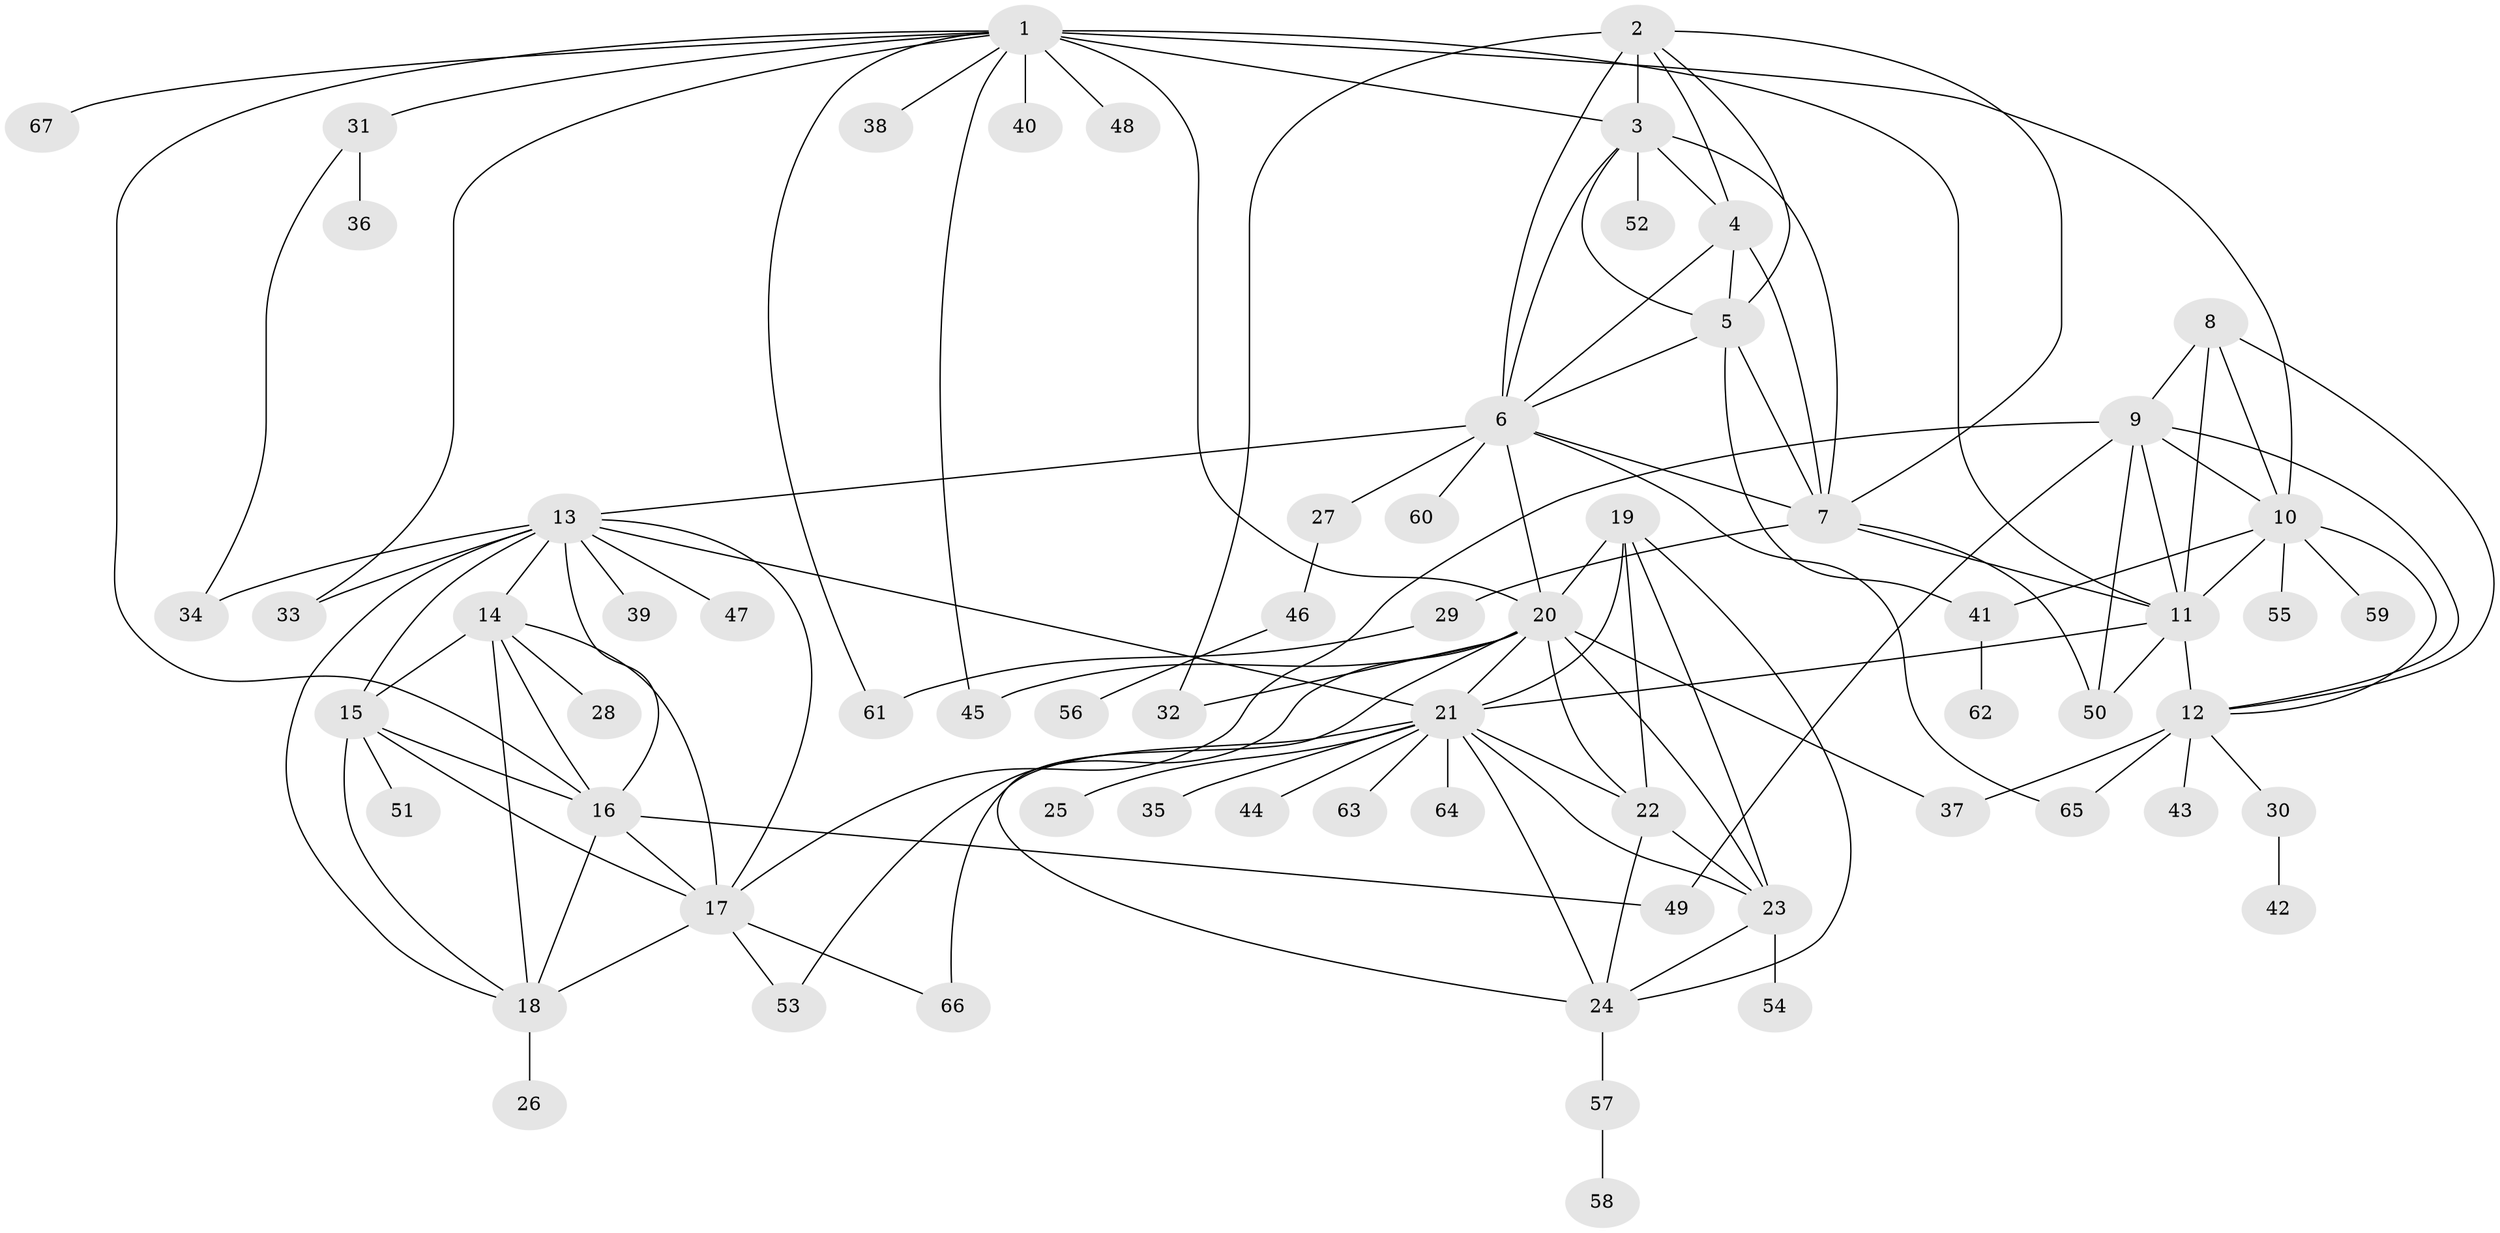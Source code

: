 // original degree distribution, {9: 0.06015037593984962, 6: 0.03007518796992481, 7: 0.045112781954887216, 8: 0.03007518796992481, 11: 0.007518796992481203, 12: 0.022556390977443608, 10: 0.015037593984962405, 15: 0.007518796992481203, 14: 0.007518796992481203, 2: 0.15037593984962405, 1: 0.556390977443609, 3: 0.06015037593984962, 4: 0.007518796992481203}
// Generated by graph-tools (version 1.1) at 2025/37/03/09/25 02:37:14]
// undirected, 67 vertices, 122 edges
graph export_dot {
graph [start="1"]
  node [color=gray90,style=filled];
  1;
  2;
  3;
  4;
  5;
  6;
  7;
  8;
  9;
  10;
  11;
  12;
  13;
  14;
  15;
  16;
  17;
  18;
  19;
  20;
  21;
  22;
  23;
  24;
  25;
  26;
  27;
  28;
  29;
  30;
  31;
  32;
  33;
  34;
  35;
  36;
  37;
  38;
  39;
  40;
  41;
  42;
  43;
  44;
  45;
  46;
  47;
  48;
  49;
  50;
  51;
  52;
  53;
  54;
  55;
  56;
  57;
  58;
  59;
  60;
  61;
  62;
  63;
  64;
  65;
  66;
  67;
  1 -- 3 [weight=1.0];
  1 -- 10 [weight=1.0];
  1 -- 11 [weight=1.0];
  1 -- 16 [weight=1.0];
  1 -- 20 [weight=2.0];
  1 -- 31 [weight=1.0];
  1 -- 33 [weight=1.0];
  1 -- 38 [weight=1.0];
  1 -- 40 [weight=3.0];
  1 -- 45 [weight=1.0];
  1 -- 48 [weight=1.0];
  1 -- 61 [weight=1.0];
  1 -- 67 [weight=1.0];
  2 -- 3 [weight=1.0];
  2 -- 4 [weight=1.0];
  2 -- 5 [weight=1.0];
  2 -- 6 [weight=1.0];
  2 -- 7 [weight=1.0];
  2 -- 32 [weight=2.0];
  3 -- 4 [weight=2.0];
  3 -- 5 [weight=1.0];
  3 -- 6 [weight=1.0];
  3 -- 7 [weight=1.0];
  3 -- 52 [weight=1.0];
  4 -- 5 [weight=1.0];
  4 -- 6 [weight=1.0];
  4 -- 7 [weight=1.0];
  5 -- 6 [weight=1.0];
  5 -- 7 [weight=1.0];
  5 -- 41 [weight=1.0];
  6 -- 7 [weight=1.0];
  6 -- 13 [weight=1.0];
  6 -- 20 [weight=1.0];
  6 -- 27 [weight=1.0];
  6 -- 60 [weight=1.0];
  6 -- 65 [weight=1.0];
  7 -- 11 [weight=2.0];
  7 -- 29 [weight=3.0];
  7 -- 50 [weight=1.0];
  8 -- 9 [weight=1.0];
  8 -- 10 [weight=1.0];
  8 -- 11 [weight=2.0];
  8 -- 12 [weight=1.0];
  9 -- 10 [weight=1.0];
  9 -- 11 [weight=2.0];
  9 -- 12 [weight=1.0];
  9 -- 17 [weight=1.0];
  9 -- 49 [weight=1.0];
  9 -- 50 [weight=1.0];
  10 -- 11 [weight=2.0];
  10 -- 12 [weight=1.0];
  10 -- 41 [weight=1.0];
  10 -- 55 [weight=1.0];
  10 -- 59 [weight=1.0];
  11 -- 12 [weight=2.0];
  11 -- 21 [weight=1.0];
  11 -- 50 [weight=1.0];
  12 -- 30 [weight=1.0];
  12 -- 37 [weight=1.0];
  12 -- 43 [weight=1.0];
  12 -- 65 [weight=1.0];
  13 -- 14 [weight=1.0];
  13 -- 15 [weight=1.0];
  13 -- 16 [weight=1.0];
  13 -- 17 [weight=1.0];
  13 -- 18 [weight=1.0];
  13 -- 21 [weight=1.0];
  13 -- 33 [weight=1.0];
  13 -- 34 [weight=1.0];
  13 -- 39 [weight=1.0];
  13 -- 47 [weight=1.0];
  14 -- 15 [weight=1.0];
  14 -- 16 [weight=1.0];
  14 -- 17 [weight=1.0];
  14 -- 18 [weight=1.0];
  14 -- 28 [weight=3.0];
  15 -- 16 [weight=1.0];
  15 -- 17 [weight=1.0];
  15 -- 18 [weight=1.0];
  15 -- 51 [weight=2.0];
  16 -- 17 [weight=1.0];
  16 -- 18 [weight=1.0];
  16 -- 49 [weight=2.0];
  17 -- 18 [weight=1.0];
  17 -- 53 [weight=1.0];
  17 -- 66 [weight=1.0];
  18 -- 26 [weight=1.0];
  19 -- 20 [weight=1.0];
  19 -- 21 [weight=1.0];
  19 -- 22 [weight=1.0];
  19 -- 23 [weight=1.0];
  19 -- 24 [weight=1.0];
  20 -- 21 [weight=1.0];
  20 -- 22 [weight=1.0];
  20 -- 23 [weight=1.0];
  20 -- 24 [weight=1.0];
  20 -- 32 [weight=1.0];
  20 -- 37 [weight=3.0];
  20 -- 45 [weight=1.0];
  20 -- 53 [weight=1.0];
  21 -- 22 [weight=1.0];
  21 -- 23 [weight=1.0];
  21 -- 24 [weight=1.0];
  21 -- 25 [weight=1.0];
  21 -- 35 [weight=1.0];
  21 -- 44 [weight=1.0];
  21 -- 63 [weight=1.0];
  21 -- 64 [weight=1.0];
  21 -- 66 [weight=1.0];
  22 -- 23 [weight=1.0];
  22 -- 24 [weight=3.0];
  23 -- 24 [weight=1.0];
  23 -- 54 [weight=1.0];
  24 -- 57 [weight=1.0];
  27 -- 46 [weight=1.0];
  29 -- 61 [weight=1.0];
  30 -- 42 [weight=1.0];
  31 -- 34 [weight=1.0];
  31 -- 36 [weight=1.0];
  41 -- 62 [weight=1.0];
  46 -- 56 [weight=1.0];
  57 -- 58 [weight=1.0];
}
